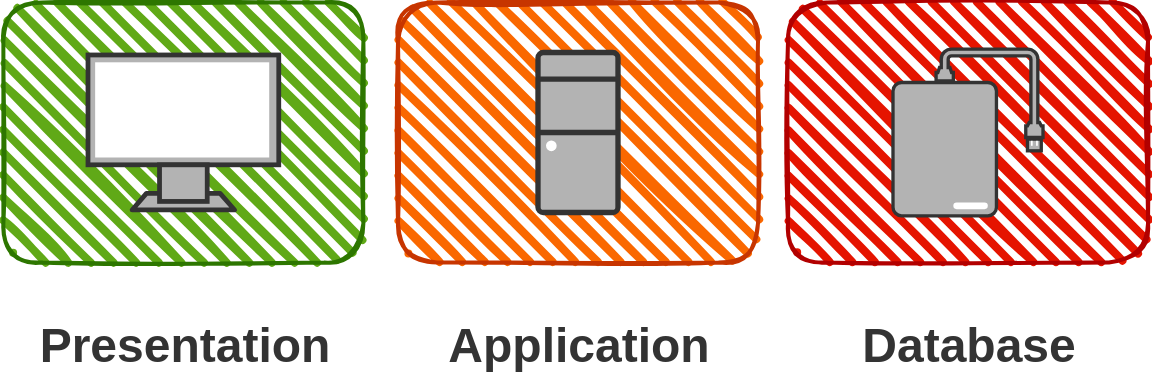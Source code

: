 <mxfile version="13.10.0" type="embed">
    <diagram id="MpTA7MBj7_nfG-VL-hTQ" name="Page-1">
        <mxGraphModel dx="1742" dy="1150" grid="1" gridSize="10" guides="1" tooltips="1" connect="1" arrows="1" fold="1" page="1" pageScale="1" pageWidth="583" pageHeight="413" math="0" shadow="0">
            <root>
                <mxCell id="0"/>
                <mxCell id="1" parent="0"/>
                <mxCell id="5" value="" style="rounded=1;whiteSpace=wrap;html=1;strokeWidth=2;fillWeight=4;hachureGap=8;hachureAngle=45;fillColor=#60a917;sketch=1;strokeColor=#2D7600;fontColor=#ffffff;" vertex="1" parent="1">
                    <mxGeometry x="7.69" y="138.24" width="180" height="130" as="geometry"/>
                </mxCell>
                <mxCell id="6" value="" style="rounded=1;whiteSpace=wrap;html=1;strokeWidth=2;fillWeight=4;hachureGap=8;hachureAngle=45;fillColor=#fa6800;sketch=1;strokeColor=#C73500;fontColor=#ffffff;" vertex="1" parent="1">
                    <mxGeometry x="205" y="138.24" width="180" height="130" as="geometry"/>
                </mxCell>
                <mxCell id="7" value="" style="rounded=1;whiteSpace=wrap;html=1;strokeWidth=2;fillWeight=4;hachureGap=8;hachureAngle=45;sketch=1;fillColor=#e51400;strokeColor=#B20000;fontColor=#ffffff;" vertex="1" parent="1">
                    <mxGeometry x="400" y="138.235" width="180" height="130" as="geometry"/>
                </mxCell>
                <mxCell id="2" value="" style="fontColor=#0066CC;verticalAlign=top;verticalLabelPosition=bottom;labelPosition=center;align=center;html=1;outlineConnect=0;gradientColor=none;gradientDirection=north;strokeWidth=2;shape=mxgraph.networks.monitor;strokeColor=#333333;fillColor=#B3B3B3;" vertex="1" parent="1">
                    <mxGeometry x="50.0" y="164.49" width="95.38" height="77.5" as="geometry"/>
                </mxCell>
                <mxCell id="3" value="" style="fontColor=#0066CC;verticalAlign=top;verticalLabelPosition=bottom;labelPosition=center;align=center;html=1;outlineConnect=0;gradientColor=none;gradientDirection=north;strokeWidth=2;shape=mxgraph.networks.desktop_pc;strokeColor=#333333;fillColor=#B3B3B3;" vertex="1" parent="1">
                    <mxGeometry x="275" y="163.24" width="40" height="80" as="geometry"/>
                </mxCell>
                <mxCell id="11" value="" style="fontColor=#0066CC;verticalAlign=top;verticalLabelPosition=bottom;labelPosition=center;align=center;html=1;outlineConnect=0;gradientColor=none;gradientDirection=north;strokeWidth=2;shape=mxgraph.networks.external_storage;rounded=1;labelBackgroundColor=none;strokeColor=#333333;fillColor=#B3B3B3;" vertex="1" parent="1">
                    <mxGeometry x="452.5" y="161.57" width="75" height="83.33" as="geometry"/>
                </mxCell>
                <mxCell id="12" value="Presentation" style="text;strokeColor=none;fillColor=none;html=1;fontSize=24;fontStyle=1;verticalAlign=middle;align=center;rounded=1;labelBackgroundColor=none;fontColor=#333333;" vertex="1" parent="1">
                    <mxGeometry x="48" y="290" width="100" height="40" as="geometry"/>
                </mxCell>
                <mxCell id="13" value="Application" style="text;strokeColor=none;fillColor=none;html=1;fontSize=24;fontStyle=1;verticalAlign=middle;align=center;rounded=1;labelBackgroundColor=none;fontColor=#333333;" vertex="1" parent="1">
                    <mxGeometry x="245" y="290" width="100" height="40" as="geometry"/>
                </mxCell>
                <mxCell id="14" value="Database" style="text;strokeColor=none;fillColor=none;html=1;fontSize=24;fontStyle=1;verticalAlign=middle;align=center;rounded=1;labelBackgroundColor=none;fontColor=#333333;" vertex="1" parent="1">
                    <mxGeometry x="440" y="290" width="100" height="40" as="geometry"/>
                </mxCell>
            </root>
        </mxGraphModel>
    </diagram>
</mxfile>